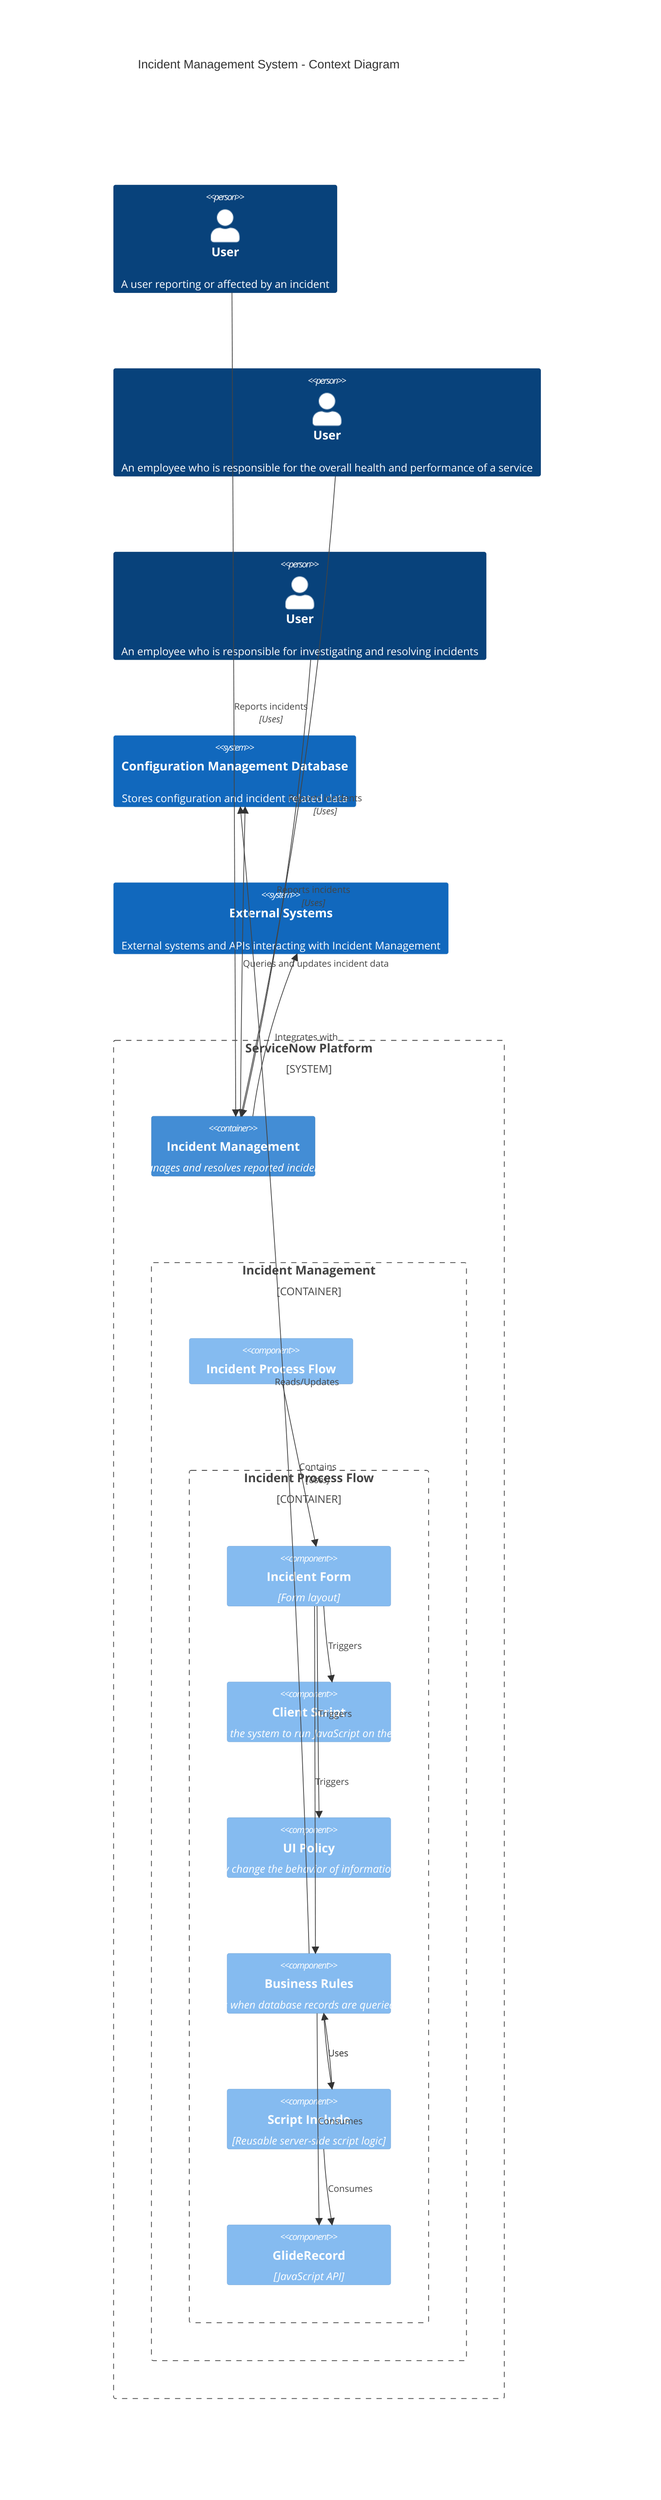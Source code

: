 C4Context
title Incident Management System - Context Diagram

Person(User, "User", "A user reporting or affected by an incident")
Person(Incident Manager, "User", "An employee who is responsible for the overall health and performance of a service")
Person(Support Group, "User", "An employee who is responsible for investigating and resolving incidents")


System_Boundary(SN, "ServiceNow Platform") {

Container(IM, "Incident Management", "Manages and resolves reported incidents")

Container_Boundary(IM1, "Incident Management") {
Component(IMM, "Incident Process Flow")
Container_Boundary(IPF, "Incident Process Flow"){
Component(IForm, "Incident Form","Form layout")
Component(ClientScr, "Client Script","Allows the system to run JavaScript on the client")
Component(UI, "UI Policy","Dynamically change the behavior of information on a form")
Component(BR, "Business Rules","Server-side logic that executes when database records are queried/updated/inserted or deleted")
Component(SI, "Script Include","Reusable server-side script logic")
Component(GR, "GlideRecord","JavaScript API")


Rel(IMM, IForm, "Contains", "Uses")
Rel(IForm, ClientScr, "Triggers")
Rel(IForm, UI, "Consumes")
Rel(IForm, BR, "Triggers")
Rel(IForm, UI, "Triggers")
Rel(SI, BR, "Uses")
Rel(BR, SI, "Uses")
Rel(SI, GR, "Consumes")
Rel(BR, GR, "Consumes")

 


}
}
}
System(CMDB, "Configuration Management Database", "Stores configuration and incident related data")
System(ES, "External Systems", "External systems and APIs interacting with Incident Management")

Rel(User, IM, "Reports incidents", "Uses")
Rel(Incident Manager, IM, "Reports incidents", "Uses")
Rel(Support Group, IM, "Reports incidents", "Uses")
Rel(IM, CMDB, "Queries and updates incident data")
Rel(IM, ES, "Integrates with")
Rel(BR,CMDB,"Reads/Updates")